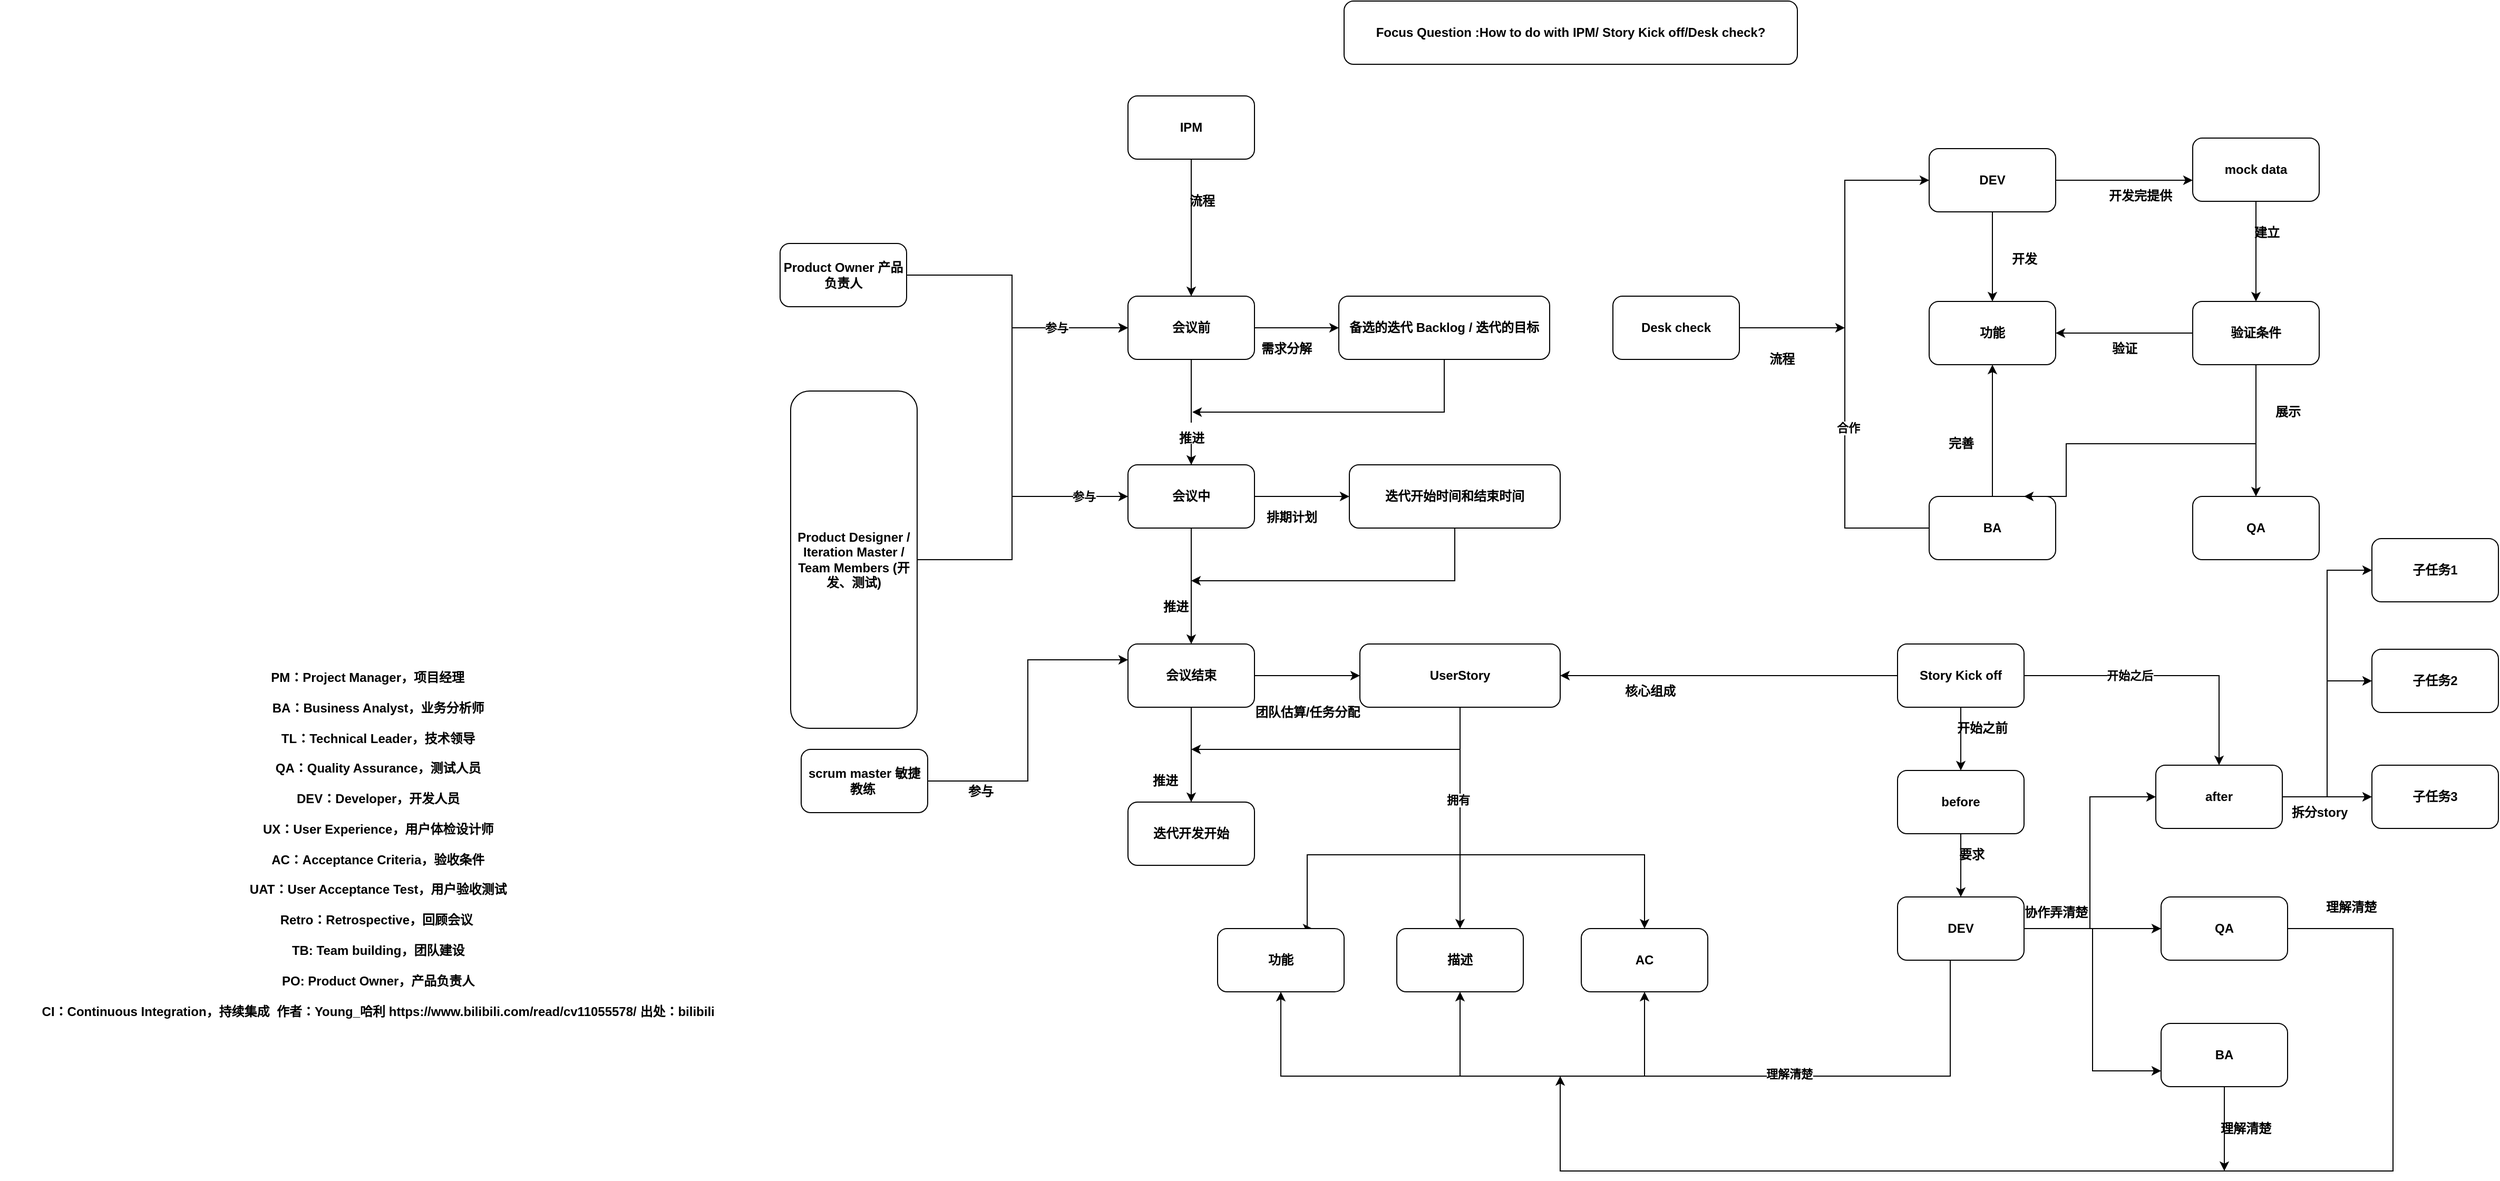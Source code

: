 <mxfile version="20.2.2" type="github">
  <diagram id="YHi_8lftJelIIL-C6dxx" name="Page-1">
    <mxGraphModel dx="3450" dy="962" grid="1" gridSize="10" guides="1" tooltips="1" connect="1" arrows="1" fold="1" page="1" pageScale="1" pageWidth="827" pageHeight="1169" math="0" shadow="0">
      <root>
        <mxCell id="0" />
        <mxCell id="1" parent="0" />
        <mxCell id="jn0QTB9vKwb_mHEDwGUZ-1" value="Focus Question :How to do with IPM/&amp;nbsp;Story Kick off/Desk check?" style="rounded=1;whiteSpace=wrap;html=1;fontStyle=1" vertex="1" parent="1">
          <mxGeometry x="215" y="50" width="430" height="60" as="geometry" />
        </mxCell>
        <mxCell id="jn0QTB9vKwb_mHEDwGUZ-44" style="edgeStyle=orthogonalEdgeStyle;rounded=0;orthogonalLoop=1;jettySize=auto;html=1;fontStyle=1" edge="1" parent="1" source="jn0QTB9vKwb_mHEDwGUZ-2" target="jn0QTB9vKwb_mHEDwGUZ-9">
          <mxGeometry relative="1" as="geometry" />
        </mxCell>
        <mxCell id="jn0QTB9vKwb_mHEDwGUZ-2" value="IPM" style="rounded=1;whiteSpace=wrap;html=1;fontStyle=1" vertex="1" parent="1">
          <mxGeometry x="10" y="140" width="120" height="60" as="geometry" />
        </mxCell>
        <mxCell id="jn0QTB9vKwb_mHEDwGUZ-48" style="edgeStyle=orthogonalEdgeStyle;rounded=0;orthogonalLoop=1;jettySize=auto;html=1;entryX=1;entryY=0.5;entryDx=0;entryDy=0;fontStyle=1" edge="1" parent="1" source="jn0QTB9vKwb_mHEDwGUZ-3" target="jn0QTB9vKwb_mHEDwGUZ-35">
          <mxGeometry relative="1" as="geometry" />
        </mxCell>
        <mxCell id="jn0QTB9vKwb_mHEDwGUZ-83" style="edgeStyle=orthogonalEdgeStyle;rounded=0;orthogonalLoop=1;jettySize=auto;html=1;startArrow=none;startFill=0;endArrow=classic;endFill=1;fontStyle=1" edge="1" parent="1" source="jn0QTB9vKwb_mHEDwGUZ-3" target="jn0QTB9vKwb_mHEDwGUZ-81">
          <mxGeometry relative="1" as="geometry" />
        </mxCell>
        <mxCell id="jn0QTB9vKwb_mHEDwGUZ-86" style="edgeStyle=orthogonalEdgeStyle;rounded=0;orthogonalLoop=1;jettySize=auto;html=1;startArrow=none;startFill=0;endArrow=classic;endFill=1;entryX=0.5;entryY=0;entryDx=0;entryDy=0;fontStyle=1" edge="1" parent="1" source="jn0QTB9vKwb_mHEDwGUZ-3" target="jn0QTB9vKwb_mHEDwGUZ-87">
          <mxGeometry relative="1" as="geometry">
            <mxPoint x="970.0" y="690" as="targetPoint" />
          </mxGeometry>
        </mxCell>
        <mxCell id="jn0QTB9vKwb_mHEDwGUZ-89" value="开始之后" style="edgeLabel;html=1;align=center;verticalAlign=middle;resizable=0;points=[];fontStyle=1" vertex="1" connectable="0" parent="jn0QTB9vKwb_mHEDwGUZ-86">
          <mxGeometry x="-0.51" y="3" relative="1" as="geometry">
            <mxPoint x="34" y="3" as="offset" />
          </mxGeometry>
        </mxCell>
        <mxCell id="jn0QTB9vKwb_mHEDwGUZ-3" value="Story Kick off" style="rounded=1;whiteSpace=wrap;html=1;fontStyle=1" vertex="1" parent="1">
          <mxGeometry x="740" y="660" width="120" height="60" as="geometry" />
        </mxCell>
        <mxCell id="jn0QTB9vKwb_mHEDwGUZ-123" style="edgeStyle=orthogonalEdgeStyle;rounded=0;orthogonalLoop=1;jettySize=auto;html=1;startArrow=none;startFill=0;endArrow=classic;endFill=1;fontStyle=1" edge="1" parent="1" source="jn0QTB9vKwb_mHEDwGUZ-4">
          <mxGeometry relative="1" as="geometry">
            <mxPoint x="690.0" y="360" as="targetPoint" />
          </mxGeometry>
        </mxCell>
        <mxCell id="jn0QTB9vKwb_mHEDwGUZ-4" value="Desk check" style="rounded=1;whiteSpace=wrap;html=1;fontStyle=1" vertex="1" parent="1">
          <mxGeometry x="470" y="330" width="120" height="60" as="geometry" />
        </mxCell>
        <mxCell id="jn0QTB9vKwb_mHEDwGUZ-12" style="edgeStyle=orthogonalEdgeStyle;rounded=0;orthogonalLoop=1;jettySize=auto;html=1;entryX=0;entryY=0.5;entryDx=0;entryDy=0;fontStyle=1" edge="1" parent="1" source="jn0QTB9vKwb_mHEDwGUZ-5" target="jn0QTB9vKwb_mHEDwGUZ-9">
          <mxGeometry relative="1" as="geometry">
            <Array as="points">
              <mxPoint x="-100" y="310" />
              <mxPoint x="-100" y="360" />
            </Array>
          </mxGeometry>
        </mxCell>
        <mxCell id="jn0QTB9vKwb_mHEDwGUZ-5" value="Product Owner 产品负责人" style="rounded=1;whiteSpace=wrap;html=1;fontStyle=1" vertex="1" parent="1">
          <mxGeometry x="-320" y="280" width="120" height="60" as="geometry" />
        </mxCell>
        <mxCell id="jn0QTB9vKwb_mHEDwGUZ-42" style="edgeStyle=orthogonalEdgeStyle;rounded=0;orthogonalLoop=1;jettySize=auto;html=1;entryX=0;entryY=0.25;entryDx=0;entryDy=0;fontStyle=1" edge="1" parent="1" source="jn0QTB9vKwb_mHEDwGUZ-6" target="jn0QTB9vKwb_mHEDwGUZ-29">
          <mxGeometry relative="1" as="geometry" />
        </mxCell>
        <mxCell id="jn0QTB9vKwb_mHEDwGUZ-6" value="scrum master 敏捷教练&amp;nbsp;" style="rounded=1;whiteSpace=wrap;html=1;fontStyle=1" vertex="1" parent="1">
          <mxGeometry x="-300" y="760" width="120" height="60" as="geometry" />
        </mxCell>
        <mxCell id="jn0QTB9vKwb_mHEDwGUZ-13" style="edgeStyle=orthogonalEdgeStyle;rounded=0;orthogonalLoop=1;jettySize=auto;html=1;fontStyle=1" edge="1" parent="1" source="jn0QTB9vKwb_mHEDwGUZ-7" target="jn0QTB9vKwb_mHEDwGUZ-9">
          <mxGeometry relative="1" as="geometry">
            <Array as="points">
              <mxPoint x="-100" y="580" />
              <mxPoint x="-100" y="360" />
            </Array>
          </mxGeometry>
        </mxCell>
        <mxCell id="jn0QTB9vKwb_mHEDwGUZ-18" value="参与" style="edgeLabel;html=1;align=center;verticalAlign=middle;resizable=0;points=[];fontStyle=1" vertex="1" connectable="0" parent="jn0QTB9vKwb_mHEDwGUZ-13">
          <mxGeometry x="0.676" relative="1" as="geometry">
            <mxPoint as="offset" />
          </mxGeometry>
        </mxCell>
        <mxCell id="jn0QTB9vKwb_mHEDwGUZ-7" value="Product Designer / Iteration Master / Team Members (开发、测试)" style="rounded=1;whiteSpace=wrap;html=1;fontStyle=1" vertex="1" parent="1">
          <mxGeometry x="-310" y="420" width="120" height="320" as="geometry" />
        </mxCell>
        <mxCell id="jn0QTB9vKwb_mHEDwGUZ-14" style="edgeStyle=orthogonalEdgeStyle;rounded=0;orthogonalLoop=1;jettySize=auto;html=1;startArrow=none;fontStyle=1" edge="1" parent="1" source="jn0QTB9vKwb_mHEDwGUZ-19" target="jn0QTB9vKwb_mHEDwGUZ-10">
          <mxGeometry relative="1" as="geometry" />
        </mxCell>
        <mxCell id="jn0QTB9vKwb_mHEDwGUZ-15" style="edgeStyle=orthogonalEdgeStyle;rounded=0;orthogonalLoop=1;jettySize=auto;html=1;fontStyle=1" edge="1" parent="1" source="jn0QTB9vKwb_mHEDwGUZ-9">
          <mxGeometry relative="1" as="geometry">
            <mxPoint x="210" y="360" as="targetPoint" />
          </mxGeometry>
        </mxCell>
        <mxCell id="jn0QTB9vKwb_mHEDwGUZ-9" value="会议前" style="rounded=1;whiteSpace=wrap;html=1;fontStyle=1" vertex="1" parent="1">
          <mxGeometry x="10" y="330" width="120" height="60" as="geometry" />
        </mxCell>
        <mxCell id="jn0QTB9vKwb_mHEDwGUZ-23" style="edgeStyle=orthogonalEdgeStyle;rounded=0;orthogonalLoop=1;jettySize=auto;html=1;fontStyle=1" edge="1" parent="1" source="jn0QTB9vKwb_mHEDwGUZ-10" target="jn0QTB9vKwb_mHEDwGUZ-11">
          <mxGeometry relative="1" as="geometry" />
        </mxCell>
        <mxCell id="jn0QTB9vKwb_mHEDwGUZ-30" value="" style="edgeStyle=orthogonalEdgeStyle;rounded=0;orthogonalLoop=1;jettySize=auto;html=1;fontStyle=1" edge="1" parent="1" source="jn0QTB9vKwb_mHEDwGUZ-10" target="jn0QTB9vKwb_mHEDwGUZ-29">
          <mxGeometry relative="1" as="geometry" />
        </mxCell>
        <mxCell id="jn0QTB9vKwb_mHEDwGUZ-10" value="会议中" style="rounded=1;whiteSpace=wrap;html=1;fontStyle=1" vertex="1" parent="1">
          <mxGeometry x="10" y="490" width="120" height="60" as="geometry" />
        </mxCell>
        <mxCell id="jn0QTB9vKwb_mHEDwGUZ-33" style="edgeStyle=orthogonalEdgeStyle;rounded=0;orthogonalLoop=1;jettySize=auto;html=1;fontStyle=1" edge="1" parent="1" source="jn0QTB9vKwb_mHEDwGUZ-11">
          <mxGeometry relative="1" as="geometry">
            <mxPoint x="70" y="600" as="targetPoint" />
            <Array as="points">
              <mxPoint x="320" y="600" />
            </Array>
          </mxGeometry>
        </mxCell>
        <mxCell id="jn0QTB9vKwb_mHEDwGUZ-11" value="迭代开始时间和结束时间" style="rounded=1;whiteSpace=wrap;html=1;fontStyle=1" vertex="1" parent="1">
          <mxGeometry x="220" y="490" width="200" height="60" as="geometry" />
        </mxCell>
        <mxCell id="jn0QTB9vKwb_mHEDwGUZ-21" style="edgeStyle=orthogonalEdgeStyle;rounded=0;orthogonalLoop=1;jettySize=auto;html=1;fontStyle=1" edge="1" parent="1" source="jn0QTB9vKwb_mHEDwGUZ-16">
          <mxGeometry relative="1" as="geometry">
            <mxPoint x="71" y="440" as="targetPoint" />
            <Array as="points">
              <mxPoint x="310" y="440" />
              <mxPoint x="71" y="440" />
            </Array>
          </mxGeometry>
        </mxCell>
        <mxCell id="jn0QTB9vKwb_mHEDwGUZ-16" value="备选的迭代 Backlog / 迭代的目标" style="rounded=1;whiteSpace=wrap;html=1;fontStyle=1" vertex="1" parent="1">
          <mxGeometry x="210" y="330" width="200" height="60" as="geometry" />
        </mxCell>
        <mxCell id="jn0QTB9vKwb_mHEDwGUZ-17" value="需求分解" style="text;html=1;align=center;verticalAlign=middle;resizable=0;points=[];autosize=1;strokeColor=none;fillColor=none;fontStyle=1" vertex="1" parent="1">
          <mxGeometry x="125" y="365" width="70" height="30" as="geometry" />
        </mxCell>
        <mxCell id="jn0QTB9vKwb_mHEDwGUZ-19" value="推进" style="text;html=1;align=center;verticalAlign=middle;resizable=0;points=[];autosize=1;strokeColor=none;fillColor=none;fontStyle=1" vertex="1" parent="1">
          <mxGeometry x="45" y="450" width="50" height="30" as="geometry" />
        </mxCell>
        <mxCell id="jn0QTB9vKwb_mHEDwGUZ-22" value="" style="edgeStyle=orthogonalEdgeStyle;rounded=0;orthogonalLoop=1;jettySize=auto;html=1;endArrow=none;fontStyle=1" edge="1" parent="1" source="jn0QTB9vKwb_mHEDwGUZ-9" target="jn0QTB9vKwb_mHEDwGUZ-19">
          <mxGeometry relative="1" as="geometry">
            <mxPoint x="70" y="390" as="sourcePoint" />
            <mxPoint x="70" y="490" as="targetPoint" />
          </mxGeometry>
        </mxCell>
        <mxCell id="jn0QTB9vKwb_mHEDwGUZ-26" style="edgeStyle=orthogonalEdgeStyle;rounded=0;orthogonalLoop=1;jettySize=auto;html=1;entryX=0;entryY=0.5;entryDx=0;entryDy=0;fontStyle=1" edge="1" parent="1" source="jn0QTB9vKwb_mHEDwGUZ-7" target="jn0QTB9vKwb_mHEDwGUZ-10">
          <mxGeometry relative="1" as="geometry">
            <Array as="points">
              <mxPoint x="-100" y="580" />
              <mxPoint x="-100" y="520" />
            </Array>
          </mxGeometry>
        </mxCell>
        <mxCell id="jn0QTB9vKwb_mHEDwGUZ-27" value="参与" style="edgeLabel;html=1;align=center;verticalAlign=middle;resizable=0;points=[];fontStyle=1" vertex="1" connectable="0" parent="jn0QTB9vKwb_mHEDwGUZ-26">
          <mxGeometry x="0.676" relative="1" as="geometry">
            <mxPoint as="offset" />
          </mxGeometry>
        </mxCell>
        <mxCell id="jn0QTB9vKwb_mHEDwGUZ-28" value="排期计划" style="text;html=1;align=center;verticalAlign=middle;resizable=0;points=[];autosize=1;strokeColor=none;fillColor=none;fontStyle=1" vertex="1" parent="1">
          <mxGeometry x="130" y="525" width="70" height="30" as="geometry" />
        </mxCell>
        <mxCell id="jn0QTB9vKwb_mHEDwGUZ-36" style="edgeStyle=orthogonalEdgeStyle;rounded=0;orthogonalLoop=1;jettySize=auto;html=1;entryX=0;entryY=0.5;entryDx=0;entryDy=0;fontStyle=1" edge="1" parent="1" source="jn0QTB9vKwb_mHEDwGUZ-29" target="jn0QTB9vKwb_mHEDwGUZ-35">
          <mxGeometry relative="1" as="geometry" />
        </mxCell>
        <mxCell id="jn0QTB9vKwb_mHEDwGUZ-37" style="edgeStyle=orthogonalEdgeStyle;rounded=0;orthogonalLoop=1;jettySize=auto;html=1;fontStyle=1" edge="1" parent="1" source="jn0QTB9vKwb_mHEDwGUZ-29">
          <mxGeometry relative="1" as="geometry">
            <mxPoint x="70" y="810" as="targetPoint" />
          </mxGeometry>
        </mxCell>
        <mxCell id="jn0QTB9vKwb_mHEDwGUZ-29" value="会议结束" style="whiteSpace=wrap;html=1;rounded=1;fontStyle=1" vertex="1" parent="1">
          <mxGeometry x="10" y="660" width="120" height="60" as="geometry" />
        </mxCell>
        <mxCell id="jn0QTB9vKwb_mHEDwGUZ-31" value="推进" style="text;html=1;align=center;verticalAlign=middle;resizable=0;points=[];autosize=1;strokeColor=none;fillColor=none;fontStyle=1" vertex="1" parent="1">
          <mxGeometry x="30" y="610" width="50" height="30" as="geometry" />
        </mxCell>
        <mxCell id="jn0QTB9vKwb_mHEDwGUZ-40" style="edgeStyle=orthogonalEdgeStyle;rounded=0;orthogonalLoop=1;jettySize=auto;html=1;fontStyle=1" edge="1" parent="1" source="jn0QTB9vKwb_mHEDwGUZ-35">
          <mxGeometry relative="1" as="geometry">
            <mxPoint x="70" y="760" as="targetPoint" />
            <Array as="points">
              <mxPoint x="325" y="760" />
            </Array>
          </mxGeometry>
        </mxCell>
        <mxCell id="jn0QTB9vKwb_mHEDwGUZ-57" style="edgeStyle=orthogonalEdgeStyle;rounded=0;orthogonalLoop=1;jettySize=auto;html=1;fontStyle=1" edge="1" parent="1" source="jn0QTB9vKwb_mHEDwGUZ-35" target="jn0QTB9vKwb_mHEDwGUZ-56">
          <mxGeometry relative="1" as="geometry" />
        </mxCell>
        <mxCell id="jn0QTB9vKwb_mHEDwGUZ-63" style="edgeStyle=orthogonalEdgeStyle;rounded=0;orthogonalLoop=1;jettySize=auto;html=1;entryX=0.75;entryY=0;entryDx=0;entryDy=0;fontStyle=1" edge="1" parent="1" source="jn0QTB9vKwb_mHEDwGUZ-35" target="jn0QTB9vKwb_mHEDwGUZ-60">
          <mxGeometry relative="1" as="geometry">
            <Array as="points">
              <mxPoint x="325" y="860" />
              <mxPoint x="180" y="860" />
            </Array>
          </mxGeometry>
        </mxCell>
        <mxCell id="jn0QTB9vKwb_mHEDwGUZ-64" style="edgeStyle=orthogonalEdgeStyle;rounded=0;orthogonalLoop=1;jettySize=auto;html=1;entryX=0.5;entryY=0;entryDx=0;entryDy=0;fontStyle=1" edge="1" parent="1" source="jn0QTB9vKwb_mHEDwGUZ-35" target="jn0QTB9vKwb_mHEDwGUZ-59">
          <mxGeometry relative="1" as="geometry">
            <Array as="points">
              <mxPoint x="325" y="860" />
              <mxPoint x="500" y="860" />
            </Array>
          </mxGeometry>
        </mxCell>
        <mxCell id="jn0QTB9vKwb_mHEDwGUZ-65" value="拥有" style="edgeLabel;html=1;align=center;verticalAlign=middle;resizable=0;points=[];fontStyle=1" vertex="1" connectable="0" parent="jn0QTB9vKwb_mHEDwGUZ-64">
          <mxGeometry x="-0.542" y="-2" relative="1" as="geometry">
            <mxPoint as="offset" />
          </mxGeometry>
        </mxCell>
        <mxCell id="jn0QTB9vKwb_mHEDwGUZ-35" value="UserStory" style="rounded=1;whiteSpace=wrap;html=1;fontStyle=1" vertex="1" parent="1">
          <mxGeometry x="230" y="660" width="190" height="60" as="geometry" />
        </mxCell>
        <mxCell id="jn0QTB9vKwb_mHEDwGUZ-38" value="迭代开发开始" style="rounded=1;whiteSpace=wrap;html=1;fontStyle=1" vertex="1" parent="1">
          <mxGeometry x="10" y="810" width="120" height="60" as="geometry" />
        </mxCell>
        <mxCell id="jn0QTB9vKwb_mHEDwGUZ-39" value="推进" style="text;html=1;align=center;verticalAlign=middle;resizable=0;points=[];autosize=1;strokeColor=none;fillColor=none;fontStyle=1" vertex="1" parent="1">
          <mxGeometry x="20" y="775" width="50" height="30" as="geometry" />
        </mxCell>
        <mxCell id="jn0QTB9vKwb_mHEDwGUZ-41" value="团队估算/任务分配" style="text;html=1;align=center;verticalAlign=middle;resizable=0;points=[];autosize=1;strokeColor=none;fillColor=none;fontStyle=1" vertex="1" parent="1">
          <mxGeometry x="120" y="710" width="120" height="30" as="geometry" />
        </mxCell>
        <mxCell id="jn0QTB9vKwb_mHEDwGUZ-43" value="参与" style="text;html=1;align=center;verticalAlign=middle;resizable=0;points=[];autosize=1;strokeColor=none;fillColor=none;fontStyle=1" vertex="1" parent="1">
          <mxGeometry x="-155" y="785" width="50" height="30" as="geometry" />
        </mxCell>
        <mxCell id="jn0QTB9vKwb_mHEDwGUZ-45" value="流程" style="text;html=1;align=center;verticalAlign=middle;resizable=0;points=[];autosize=1;strokeColor=none;fillColor=none;fontStyle=1" vertex="1" parent="1">
          <mxGeometry x="55" y="225" width="50" height="30" as="geometry" />
        </mxCell>
        <mxCell id="jn0QTB9vKwb_mHEDwGUZ-49" value="核心组成" style="text;html=1;align=center;verticalAlign=middle;resizable=0;points=[];autosize=1;strokeColor=none;fillColor=none;fontStyle=1" vertex="1" parent="1">
          <mxGeometry x="470" y="690" width="70" height="30" as="geometry" />
        </mxCell>
        <mxCell id="jn0QTB9vKwb_mHEDwGUZ-78" style="edgeStyle=orthogonalEdgeStyle;rounded=0;orthogonalLoop=1;jettySize=auto;html=1;startArrow=none;startFill=0;endArrow=classic;endFill=1;fontStyle=1" edge="1" parent="1" source="jn0QTB9vKwb_mHEDwGUZ-53">
          <mxGeometry relative="1" as="geometry">
            <mxPoint x="1050" y="1160" as="targetPoint" />
          </mxGeometry>
        </mxCell>
        <mxCell id="jn0QTB9vKwb_mHEDwGUZ-53" value="BA" style="rounded=1;whiteSpace=wrap;html=1;fontStyle=1" vertex="1" parent="1">
          <mxGeometry x="990" y="1020" width="120" height="60" as="geometry" />
        </mxCell>
        <mxCell id="jn0QTB9vKwb_mHEDwGUZ-77" style="edgeStyle=orthogonalEdgeStyle;rounded=0;orthogonalLoop=1;jettySize=auto;html=1;startArrow=none;startFill=0;endArrow=classic;endFill=1;fontStyle=1" edge="1" parent="1" source="jn0QTB9vKwb_mHEDwGUZ-54">
          <mxGeometry relative="1" as="geometry">
            <mxPoint x="420.0" y="1070" as="targetPoint" />
            <Array as="points">
              <mxPoint x="1210" y="930" />
              <mxPoint x="1210" y="1160" />
              <mxPoint x="420" y="1160" />
            </Array>
          </mxGeometry>
        </mxCell>
        <mxCell id="jn0QTB9vKwb_mHEDwGUZ-54" value="QA" style="rounded=1;whiteSpace=wrap;html=1;fontStyle=1" vertex="1" parent="1">
          <mxGeometry x="990" y="900" width="120" height="60" as="geometry" />
        </mxCell>
        <mxCell id="jn0QTB9vKwb_mHEDwGUZ-55" value="&lt;div&gt;&amp;nbsp; PM：Project Manager，项目经理&lt;/div&gt;&lt;div&gt;&lt;br&gt;&lt;/div&gt;&lt;div&gt;&amp;nbsp; &amp;nbsp; &amp;nbsp; &amp;nbsp; BA：Business Analyst，业务分析师&lt;/div&gt;&lt;div&gt;&lt;br&gt;&lt;/div&gt;&lt;div&gt;&amp;nbsp; &amp;nbsp; &amp;nbsp; &amp;nbsp; TL：Technical Leader，技术领导&lt;/div&gt;&lt;div&gt;&lt;br&gt;&lt;/div&gt;&lt;div&gt;&amp;nbsp; &amp;nbsp; &amp;nbsp; &amp;nbsp; QA：Quality Assurance，测试人员&lt;/div&gt;&lt;div&gt;&lt;br&gt;&lt;/div&gt;&lt;div&gt;&amp;nbsp; &amp;nbsp; &amp;nbsp; &amp;nbsp; DEV：Developer，开发人员&lt;/div&gt;&lt;div&gt;&lt;br&gt;&lt;/div&gt;&lt;div&gt;&amp;nbsp; &amp;nbsp; &amp;nbsp; &amp;nbsp; UX：User Experience，用户体检设计师&lt;/div&gt;&lt;div&gt;&lt;br&gt;&lt;/div&gt;&lt;div&gt;&amp;nbsp; &amp;nbsp; &amp;nbsp; &amp;nbsp; AC：Acceptance Criteria，验收条件&lt;/div&gt;&lt;div&gt;&lt;br&gt;&lt;/div&gt;&lt;div&gt;&amp;nbsp; &amp;nbsp; &amp;nbsp; &amp;nbsp; UAT：User Acceptance Test，用户验收测试&lt;/div&gt;&lt;div&gt;&lt;br&gt;&lt;/div&gt;&lt;div&gt;&amp;nbsp; &amp;nbsp; &amp;nbsp; &amp;nbsp; Retro：Retrospective，回顾会议&amp;nbsp;&lt;/div&gt;&lt;div&gt;&lt;br&gt;&lt;/div&gt;&lt;div&gt;&amp;nbsp; &amp;nbsp; &amp;nbsp; &amp;nbsp; TB: Team building，团队建设&lt;/div&gt;&lt;div&gt;&lt;br&gt;&lt;/div&gt;&lt;div&gt;&amp;nbsp; &amp;nbsp; &amp;nbsp; &amp;nbsp; PO: Product Owner，产品负责人&lt;/div&gt;&lt;div&gt;&lt;br&gt;&lt;/div&gt;&lt;div&gt;&amp;nbsp; &amp;nbsp; &amp;nbsp; &amp;nbsp; CI：Continuous Integration，持续集成&amp;nbsp; 作者：Young_哈利 https://www.bilibili.com/read/cv11055578/ 出处：bilibili&lt;/div&gt;" style="text;html=1;align=center;verticalAlign=middle;resizable=0;points=[];autosize=1;strokeColor=none;fillColor=none;fontStyle=1" vertex="1" parent="1">
          <mxGeometry x="-1060" y="680" width="690" height="340" as="geometry" />
        </mxCell>
        <mxCell id="jn0QTB9vKwb_mHEDwGUZ-68" style="edgeStyle=orthogonalEdgeStyle;rounded=0;orthogonalLoop=1;jettySize=auto;html=1;startArrow=classic;startFill=1;endArrow=none;endFill=0;fontStyle=1" edge="1" parent="1" source="jn0QTB9vKwb_mHEDwGUZ-56">
          <mxGeometry relative="1" as="geometry">
            <mxPoint x="325" y="1070" as="targetPoint" />
          </mxGeometry>
        </mxCell>
        <mxCell id="jn0QTB9vKwb_mHEDwGUZ-56" value="描述" style="rounded=1;whiteSpace=wrap;html=1;fontStyle=1" vertex="1" parent="1">
          <mxGeometry x="265" y="930" width="120" height="60" as="geometry" />
        </mxCell>
        <mxCell id="jn0QTB9vKwb_mHEDwGUZ-69" style="edgeStyle=orthogonalEdgeStyle;rounded=0;orthogonalLoop=1;jettySize=auto;html=1;startArrow=classic;startFill=1;endArrow=none;endFill=0;fontStyle=1" edge="1" parent="1" source="jn0QTB9vKwb_mHEDwGUZ-59">
          <mxGeometry relative="1" as="geometry">
            <mxPoint x="500" y="1070" as="targetPoint" />
          </mxGeometry>
        </mxCell>
        <mxCell id="jn0QTB9vKwb_mHEDwGUZ-59" value="AC" style="rounded=1;whiteSpace=wrap;html=1;fontStyle=1" vertex="1" parent="1">
          <mxGeometry x="440" y="930" width="120" height="60" as="geometry" />
        </mxCell>
        <mxCell id="jn0QTB9vKwb_mHEDwGUZ-67" style="edgeStyle=orthogonalEdgeStyle;rounded=0;orthogonalLoop=1;jettySize=auto;html=1;entryX=0;entryY=0.5;entryDx=0;entryDy=0;startArrow=classic;startFill=1;endArrow=none;endFill=0;fontStyle=1" edge="1" parent="1" source="jn0QTB9vKwb_mHEDwGUZ-60">
          <mxGeometry relative="1" as="geometry">
            <mxPoint x="790" y="960" as="targetPoint" />
            <Array as="points">
              <mxPoint x="155" y="1070" />
              <mxPoint x="790" y="1070" />
            </Array>
          </mxGeometry>
        </mxCell>
        <mxCell id="jn0QTB9vKwb_mHEDwGUZ-71" value="理解清楚" style="edgeLabel;html=1;align=center;verticalAlign=middle;resizable=0;points=[];fontStyle=1" vertex="1" connectable="0" parent="jn0QTB9vKwb_mHEDwGUZ-67">
          <mxGeometry x="0.362" y="2" relative="1" as="geometry">
            <mxPoint as="offset" />
          </mxGeometry>
        </mxCell>
        <mxCell id="jn0QTB9vKwb_mHEDwGUZ-60" value="功能" style="rounded=1;whiteSpace=wrap;html=1;fontStyle=1" vertex="1" parent="1">
          <mxGeometry x="95" y="930" width="120" height="60" as="geometry" />
        </mxCell>
        <mxCell id="jn0QTB9vKwb_mHEDwGUZ-74" style="edgeStyle=orthogonalEdgeStyle;rounded=0;orthogonalLoop=1;jettySize=auto;html=1;entryX=0;entryY=0.5;entryDx=0;entryDy=0;startArrow=none;startFill=0;endArrow=classic;endFill=1;fontStyle=1" edge="1" parent="1" source="jn0QTB9vKwb_mHEDwGUZ-70" target="jn0QTB9vKwb_mHEDwGUZ-54">
          <mxGeometry relative="1" as="geometry" />
        </mxCell>
        <mxCell id="jn0QTB9vKwb_mHEDwGUZ-75" style="edgeStyle=orthogonalEdgeStyle;rounded=0;orthogonalLoop=1;jettySize=auto;html=1;entryX=0;entryY=0.75;entryDx=0;entryDy=0;startArrow=none;startFill=0;endArrow=classic;endFill=1;fontStyle=1" edge="1" parent="1" source="jn0QTB9vKwb_mHEDwGUZ-70" target="jn0QTB9vKwb_mHEDwGUZ-53">
          <mxGeometry relative="1" as="geometry" />
        </mxCell>
        <mxCell id="jn0QTB9vKwb_mHEDwGUZ-88" style="edgeStyle=orthogonalEdgeStyle;rounded=0;orthogonalLoop=1;jettySize=auto;html=1;entryX=0;entryY=0.5;entryDx=0;entryDy=0;startArrow=none;startFill=0;endArrow=classic;endFill=1;fontStyle=1" edge="1" parent="1" source="jn0QTB9vKwb_mHEDwGUZ-70" target="jn0QTB9vKwb_mHEDwGUZ-87">
          <mxGeometry relative="1" as="geometry" />
        </mxCell>
        <mxCell id="jn0QTB9vKwb_mHEDwGUZ-70" value="DEV" style="rounded=1;whiteSpace=wrap;html=1;fontStyle=1" vertex="1" parent="1">
          <mxGeometry x="740" y="900" width="120" height="60" as="geometry" />
        </mxCell>
        <mxCell id="jn0QTB9vKwb_mHEDwGUZ-76" value="协作弄清楚" style="text;html=1;align=center;verticalAlign=middle;resizable=0;points=[];autosize=1;strokeColor=none;fillColor=none;fontStyle=1" vertex="1" parent="1">
          <mxGeometry x="850" y="900" width="80" height="30" as="geometry" />
        </mxCell>
        <mxCell id="jn0QTB9vKwb_mHEDwGUZ-79" value="理解清楚" style="text;html=1;align=center;verticalAlign=middle;resizable=0;points=[];autosize=1;strokeColor=none;fillColor=none;fontStyle=1" vertex="1" parent="1">
          <mxGeometry x="1035" y="1105" width="70" height="30" as="geometry" />
        </mxCell>
        <mxCell id="jn0QTB9vKwb_mHEDwGUZ-80" value="理解清楚" style="text;html=1;align=center;verticalAlign=middle;resizable=0;points=[];autosize=1;strokeColor=none;fillColor=none;fontStyle=1" vertex="1" parent="1">
          <mxGeometry x="1135" y="895" width="70" height="30" as="geometry" />
        </mxCell>
        <mxCell id="jn0QTB9vKwb_mHEDwGUZ-82" style="edgeStyle=orthogonalEdgeStyle;rounded=0;orthogonalLoop=1;jettySize=auto;html=1;entryX=0.5;entryY=0;entryDx=0;entryDy=0;startArrow=none;startFill=0;endArrow=classic;endFill=1;fontStyle=1" edge="1" parent="1" source="jn0QTB9vKwb_mHEDwGUZ-81" target="jn0QTB9vKwb_mHEDwGUZ-70">
          <mxGeometry relative="1" as="geometry" />
        </mxCell>
        <mxCell id="jn0QTB9vKwb_mHEDwGUZ-81" value="before" style="rounded=1;whiteSpace=wrap;html=1;fontStyle=1" vertex="1" parent="1">
          <mxGeometry x="740" y="780" width="120" height="60" as="geometry" />
        </mxCell>
        <mxCell id="jn0QTB9vKwb_mHEDwGUZ-84" value="要求" style="text;html=1;align=center;verticalAlign=middle;resizable=0;points=[];autosize=1;strokeColor=none;fillColor=none;fontStyle=1" vertex="1" parent="1">
          <mxGeometry x="785" y="845" width="50" height="30" as="geometry" />
        </mxCell>
        <mxCell id="jn0QTB9vKwb_mHEDwGUZ-85" value="开始之前" style="text;html=1;align=center;verticalAlign=middle;resizable=0;points=[];autosize=1;strokeColor=none;fillColor=none;fontStyle=1" vertex="1" parent="1">
          <mxGeometry x="785" y="725" width="70" height="30" as="geometry" />
        </mxCell>
        <mxCell id="jn0QTB9vKwb_mHEDwGUZ-94" style="edgeStyle=orthogonalEdgeStyle;rounded=0;orthogonalLoop=1;jettySize=auto;html=1;entryX=0;entryY=0.5;entryDx=0;entryDy=0;startArrow=none;startFill=0;endArrow=classic;endFill=1;fontStyle=1" edge="1" parent="1" source="jn0QTB9vKwb_mHEDwGUZ-87" target="jn0QTB9vKwb_mHEDwGUZ-90">
          <mxGeometry relative="1" as="geometry" />
        </mxCell>
        <mxCell id="jn0QTB9vKwb_mHEDwGUZ-95" style="edgeStyle=orthogonalEdgeStyle;rounded=0;orthogonalLoop=1;jettySize=auto;html=1;entryX=0;entryY=0.5;entryDx=0;entryDy=0;startArrow=none;startFill=0;endArrow=classic;endFill=1;fontStyle=1" edge="1" parent="1" source="jn0QTB9vKwb_mHEDwGUZ-87" target="jn0QTB9vKwb_mHEDwGUZ-91">
          <mxGeometry relative="1" as="geometry" />
        </mxCell>
        <mxCell id="jn0QTB9vKwb_mHEDwGUZ-96" style="edgeStyle=orthogonalEdgeStyle;rounded=0;orthogonalLoop=1;jettySize=auto;html=1;entryX=0;entryY=0.5;entryDx=0;entryDy=0;startArrow=none;startFill=0;endArrow=classic;endFill=1;fontStyle=1" edge="1" parent="1" source="jn0QTB9vKwb_mHEDwGUZ-87" target="jn0QTB9vKwb_mHEDwGUZ-92">
          <mxGeometry relative="1" as="geometry" />
        </mxCell>
        <mxCell id="jn0QTB9vKwb_mHEDwGUZ-87" value="after" style="rounded=1;whiteSpace=wrap;html=1;fontStyle=1" vertex="1" parent="1">
          <mxGeometry x="985" y="775" width="120" height="60" as="geometry" />
        </mxCell>
        <mxCell id="jn0QTB9vKwb_mHEDwGUZ-90" value="子任务3" style="rounded=1;whiteSpace=wrap;html=1;fontStyle=1" vertex="1" parent="1">
          <mxGeometry x="1190" y="775" width="120" height="60" as="geometry" />
        </mxCell>
        <mxCell id="jn0QTB9vKwb_mHEDwGUZ-91" value="子任务2" style="rounded=1;whiteSpace=wrap;html=1;fontStyle=1" vertex="1" parent="1">
          <mxGeometry x="1190" y="665" width="120" height="60" as="geometry" />
        </mxCell>
        <mxCell id="jn0QTB9vKwb_mHEDwGUZ-92" value="子任务1" style="rounded=1;whiteSpace=wrap;html=1;fontStyle=1" vertex="1" parent="1">
          <mxGeometry x="1190" y="560" width="120" height="60" as="geometry" />
        </mxCell>
        <mxCell id="jn0QTB9vKwb_mHEDwGUZ-97" value="拆分story" style="text;html=1;align=center;verticalAlign=middle;resizable=0;points=[];autosize=1;strokeColor=none;fillColor=none;fontStyle=1" vertex="1" parent="1">
          <mxGeometry x="1100" y="805" width="80" height="30" as="geometry" />
        </mxCell>
        <mxCell id="jn0QTB9vKwb_mHEDwGUZ-100" style="edgeStyle=orthogonalEdgeStyle;rounded=0;orthogonalLoop=1;jettySize=auto;html=1;startArrow=none;startFill=0;endArrow=classic;endFill=1;fontStyle=1" edge="1" parent="1" source="jn0QTB9vKwb_mHEDwGUZ-99">
          <mxGeometry relative="1" as="geometry">
            <mxPoint x="1020" y="220" as="targetPoint" />
          </mxGeometry>
        </mxCell>
        <mxCell id="jn0QTB9vKwb_mHEDwGUZ-102" style="edgeStyle=orthogonalEdgeStyle;rounded=0;orthogonalLoop=1;jettySize=auto;html=1;entryX=0.5;entryY=0;entryDx=0;entryDy=0;startArrow=none;startFill=0;endArrow=classic;endFill=1;fontStyle=1" edge="1" parent="1" source="jn0QTB9vKwb_mHEDwGUZ-99" target="jn0QTB9vKwb_mHEDwGUZ-101">
          <mxGeometry relative="1" as="geometry" />
        </mxCell>
        <mxCell id="jn0QTB9vKwb_mHEDwGUZ-99" value="DEV" style="rounded=1;whiteSpace=wrap;html=1;fontStyle=1" vertex="1" parent="1">
          <mxGeometry x="770" y="190" width="120" height="60" as="geometry" />
        </mxCell>
        <mxCell id="jn0QTB9vKwb_mHEDwGUZ-101" value="功能" style="rounded=1;whiteSpace=wrap;html=1;fontStyle=1" vertex="1" parent="1">
          <mxGeometry x="770" y="335" width="120" height="60" as="geometry" />
        </mxCell>
        <mxCell id="jn0QTB9vKwb_mHEDwGUZ-103" value="开发" style="text;html=1;align=center;verticalAlign=middle;resizable=0;points=[];autosize=1;strokeColor=none;fillColor=none;fontStyle=1" vertex="1" parent="1">
          <mxGeometry x="835" y="280" width="50" height="30" as="geometry" />
        </mxCell>
        <mxCell id="jn0QTB9vKwb_mHEDwGUZ-111" value="" style="edgeStyle=orthogonalEdgeStyle;rounded=0;orthogonalLoop=1;jettySize=auto;html=1;startArrow=none;startFill=0;endArrow=classic;endFill=1;fontStyle=1" edge="1" parent="1" source="jn0QTB9vKwb_mHEDwGUZ-104" target="jn0QTB9vKwb_mHEDwGUZ-110">
          <mxGeometry relative="1" as="geometry" />
        </mxCell>
        <mxCell id="jn0QTB9vKwb_mHEDwGUZ-104" value="mock data" style="rounded=1;whiteSpace=wrap;html=1;fontStyle=1" vertex="1" parent="1">
          <mxGeometry x="1020" y="180" width="120" height="60" as="geometry" />
        </mxCell>
        <mxCell id="jn0QTB9vKwb_mHEDwGUZ-105" value="QA" style="rounded=1;whiteSpace=wrap;html=1;fontStyle=1" vertex="1" parent="1">
          <mxGeometry x="1020" y="520" width="120" height="60" as="geometry" />
        </mxCell>
        <mxCell id="jn0QTB9vKwb_mHEDwGUZ-119" style="edgeStyle=orthogonalEdgeStyle;rounded=0;orthogonalLoop=1;jettySize=auto;html=1;entryX=0;entryY=0.5;entryDx=0;entryDy=0;startArrow=none;startFill=0;endArrow=classic;endFill=1;fontStyle=1" edge="1" parent="1" source="jn0QTB9vKwb_mHEDwGUZ-106" target="jn0QTB9vKwb_mHEDwGUZ-99">
          <mxGeometry relative="1" as="geometry">
            <Array as="points">
              <mxPoint x="690" y="550" />
              <mxPoint x="690" y="220" />
            </Array>
          </mxGeometry>
        </mxCell>
        <mxCell id="jn0QTB9vKwb_mHEDwGUZ-120" value="合作" style="edgeLabel;html=1;align=center;verticalAlign=middle;resizable=0;points=[];fontStyle=1" vertex="1" connectable="0" parent="jn0QTB9vKwb_mHEDwGUZ-119">
          <mxGeometry x="-0.28" y="-3" relative="1" as="geometry">
            <mxPoint y="1" as="offset" />
          </mxGeometry>
        </mxCell>
        <mxCell id="jn0QTB9vKwb_mHEDwGUZ-121" style="edgeStyle=orthogonalEdgeStyle;rounded=0;orthogonalLoop=1;jettySize=auto;html=1;entryX=0.5;entryY=1;entryDx=0;entryDy=0;startArrow=none;startFill=0;endArrow=classic;endFill=1;fontStyle=1" edge="1" parent="1" source="jn0QTB9vKwb_mHEDwGUZ-106" target="jn0QTB9vKwb_mHEDwGUZ-101">
          <mxGeometry relative="1" as="geometry" />
        </mxCell>
        <mxCell id="jn0QTB9vKwb_mHEDwGUZ-106" value="BA" style="rounded=1;whiteSpace=wrap;html=1;fontStyle=1" vertex="1" parent="1">
          <mxGeometry x="770" y="520" width="120" height="60" as="geometry" />
        </mxCell>
        <mxCell id="jn0QTB9vKwb_mHEDwGUZ-107" value="开发完提供" style="text;html=1;align=center;verticalAlign=middle;resizable=0;points=[];autosize=1;strokeColor=none;fillColor=none;fontStyle=1" vertex="1" parent="1">
          <mxGeometry x="930" y="220" width="80" height="30" as="geometry" />
        </mxCell>
        <mxCell id="jn0QTB9vKwb_mHEDwGUZ-114" style="edgeStyle=orthogonalEdgeStyle;rounded=0;orthogonalLoop=1;jettySize=auto;html=1;entryX=1;entryY=0.5;entryDx=0;entryDy=0;startArrow=none;startFill=0;endArrow=classic;endFill=1;fontStyle=1" edge="1" parent="1" source="jn0QTB9vKwb_mHEDwGUZ-110" target="jn0QTB9vKwb_mHEDwGUZ-101">
          <mxGeometry relative="1" as="geometry" />
        </mxCell>
        <mxCell id="jn0QTB9vKwb_mHEDwGUZ-116" style="edgeStyle=orthogonalEdgeStyle;rounded=0;orthogonalLoop=1;jettySize=auto;html=1;startArrow=none;startFill=0;endArrow=classic;endFill=1;fontStyle=1" edge="1" parent="1" source="jn0QTB9vKwb_mHEDwGUZ-110" target="jn0QTB9vKwb_mHEDwGUZ-105">
          <mxGeometry relative="1" as="geometry" />
        </mxCell>
        <mxCell id="jn0QTB9vKwb_mHEDwGUZ-117" style="edgeStyle=orthogonalEdgeStyle;rounded=0;orthogonalLoop=1;jettySize=auto;html=1;entryX=0.75;entryY=0;entryDx=0;entryDy=0;startArrow=none;startFill=0;endArrow=classic;endFill=1;fontStyle=1" edge="1" parent="1" source="jn0QTB9vKwb_mHEDwGUZ-110" target="jn0QTB9vKwb_mHEDwGUZ-106">
          <mxGeometry relative="1" as="geometry">
            <Array as="points">
              <mxPoint x="1080" y="470" />
              <mxPoint x="900" y="470" />
            </Array>
          </mxGeometry>
        </mxCell>
        <mxCell id="jn0QTB9vKwb_mHEDwGUZ-110" value="验证条件" style="whiteSpace=wrap;html=1;rounded=1;fontStyle=1" vertex="1" parent="1">
          <mxGeometry x="1020" y="335" width="120" height="60" as="geometry" />
        </mxCell>
        <mxCell id="jn0QTB9vKwb_mHEDwGUZ-113" value="建立" style="text;html=1;align=center;verticalAlign=middle;resizable=0;points=[];autosize=1;strokeColor=none;fillColor=none;fontStyle=1" vertex="1" parent="1">
          <mxGeometry x="1065" y="255" width="50" height="30" as="geometry" />
        </mxCell>
        <mxCell id="jn0QTB9vKwb_mHEDwGUZ-115" value="验证" style="text;html=1;align=center;verticalAlign=middle;resizable=0;points=[];autosize=1;strokeColor=none;fillColor=none;fontStyle=1" vertex="1" parent="1">
          <mxGeometry x="930" y="365" width="50" height="30" as="geometry" />
        </mxCell>
        <mxCell id="jn0QTB9vKwb_mHEDwGUZ-118" value="展示" style="text;html=1;align=center;verticalAlign=middle;resizable=0;points=[];autosize=1;strokeColor=none;fillColor=none;fontStyle=1" vertex="1" parent="1">
          <mxGeometry x="1085" y="425" width="50" height="30" as="geometry" />
        </mxCell>
        <mxCell id="jn0QTB9vKwb_mHEDwGUZ-122" value="完善" style="text;html=1;align=center;verticalAlign=middle;resizable=0;points=[];autosize=1;strokeColor=none;fillColor=none;fontStyle=1" vertex="1" parent="1">
          <mxGeometry x="775" y="455" width="50" height="30" as="geometry" />
        </mxCell>
        <mxCell id="jn0QTB9vKwb_mHEDwGUZ-124" value="流程" style="text;html=1;align=center;verticalAlign=middle;resizable=0;points=[];autosize=1;strokeColor=none;fillColor=none;fontStyle=1" vertex="1" parent="1">
          <mxGeometry x="605" y="375" width="50" height="30" as="geometry" />
        </mxCell>
      </root>
    </mxGraphModel>
  </diagram>
</mxfile>

